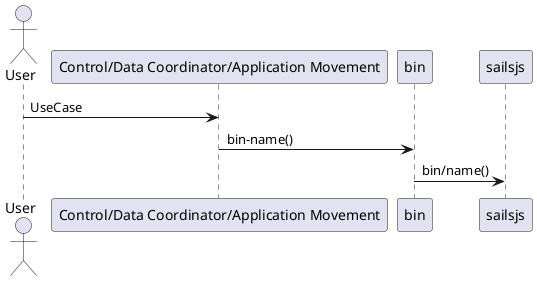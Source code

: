 @startuml
actor User

User -> "Control/Data Coordinator/Application Movement": UseCase
"Control/Data Coordinator/Application Movement" -> bin: bin-name()
bin -> sailsjs: bin/name()

@enduml
